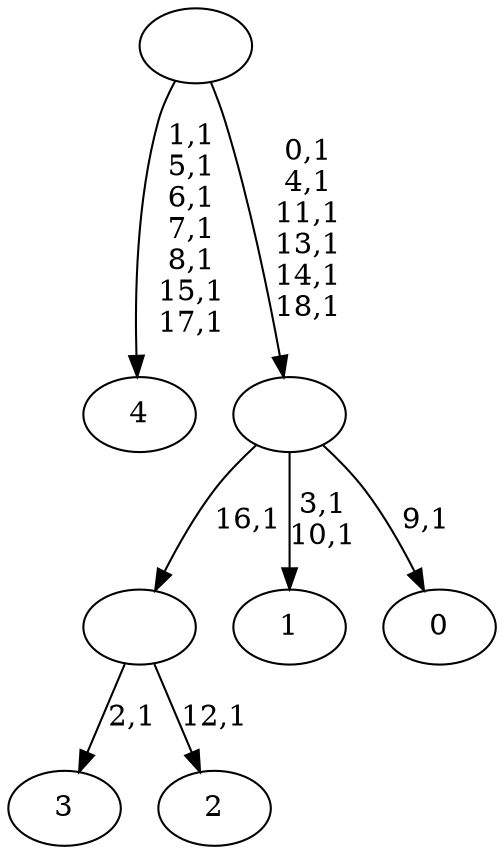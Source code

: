 digraph T {
	24 [label="4"]
	16 [label="3"]
	14 [label="2"]
	12 [label=""]
	11 [label="1"]
	8 [label="0"]
	6 [label=""]
	0 [label=""]
	12 -> 14 [label="12,1"]
	12 -> 16 [label="2,1"]
	6 -> 8 [label="9,1"]
	6 -> 11 [label="3,1\n10,1"]
	6 -> 12 [label="16,1"]
	0 -> 6 [label="0,1\n4,1\n11,1\n13,1\n14,1\n18,1"]
	0 -> 24 [label="1,1\n5,1\n6,1\n7,1\n8,1\n15,1\n17,1"]
}
